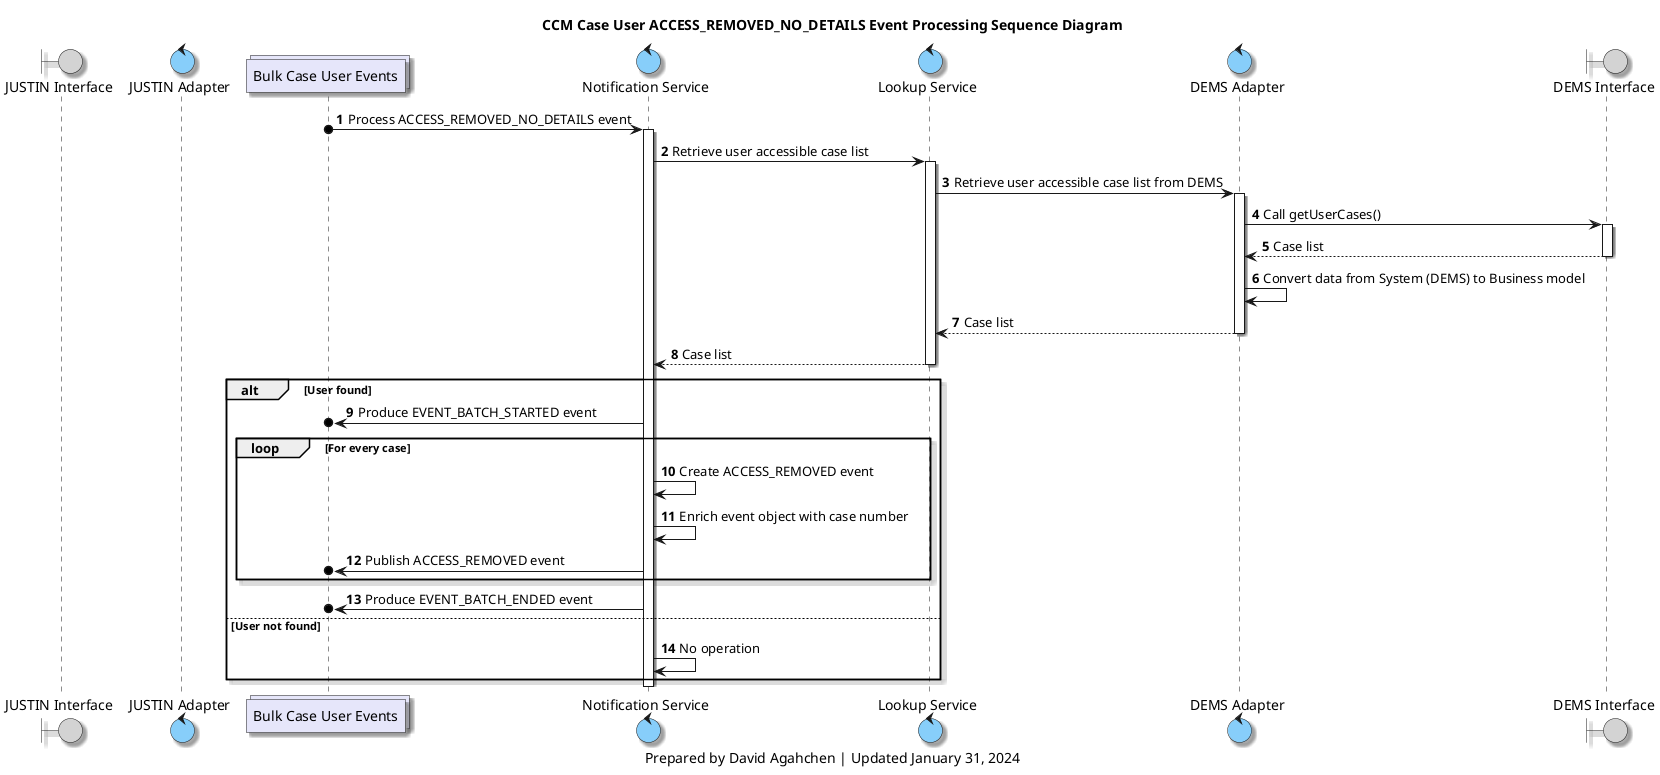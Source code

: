 @startuml
'hide footbox

skinparam Shadowing true
skinparam CollectionsBackgroundColor Lavender
skinparam ControlBackgroundColor LightSkyBlue
skinparam BoundaryBackgroundColor LightGrey

/' 
Available colours
https://plantuml-documentation.readthedocs.io/en/latest/formatting/color-names.html
'/

boundary j_interface as "JUSTIN Interface"
control j_adapter as "JUSTIN Adapter"
collections bulk_case_users_topic as "Bulk Case User Events"
control notification_service as "Notification Service"
control lookup_service as "Lookup Service"
control d_adapter as "DEMS Adapter"
boundary d_interface as "DEMS Interface"


title
CCM Case User ACCESS_REMOVED_NO_DETAILS Event Processing Sequence Diagram
end title

autonumber

bulk_case_users_topic o-> notification_service : Process ACCESS_REMOVED_NO_DETAILS event
activate notification_service

notification_service -> lookup_service: Retrieve user accessible case list
activate lookup_service
lookup_service -> d_adapter: Retrieve user accessible case list from DEMS

activate d_adapter
d_adapter -> d_interface: Call getUserCases()
activate d_interface
d_interface --> d_adapter: Case list
deactivate d_interface
d_adapter -> d_adapter: Convert data from System (DEMS) to Business model
d_adapter --> lookup_service: Case list
deactivate d_adapter

lookup_service --> notification_service: Case list
deactivate lookup_service

alt User found
    notification_service ->o bulk_case_users_topic: Produce EVENT_BATCH_STARTED event

    loop For every case
        notification_service -> notification_service: Create ACCESS_REMOVED event
        notification_service -> notification_service: Enrich event object with case number
        notification_service ->o bulk_case_users_topic: Publish ACCESS_REMOVED event
    end

    notification_service ->o bulk_case_users_topic: Produce EVENT_BATCH_ENDED event
else User not found
    notification_service -> notification_service: No operation
end

deactivate notification_service

caption
Prepared by David Agahchen | Updated January 31, 2024
end caption
@enduml